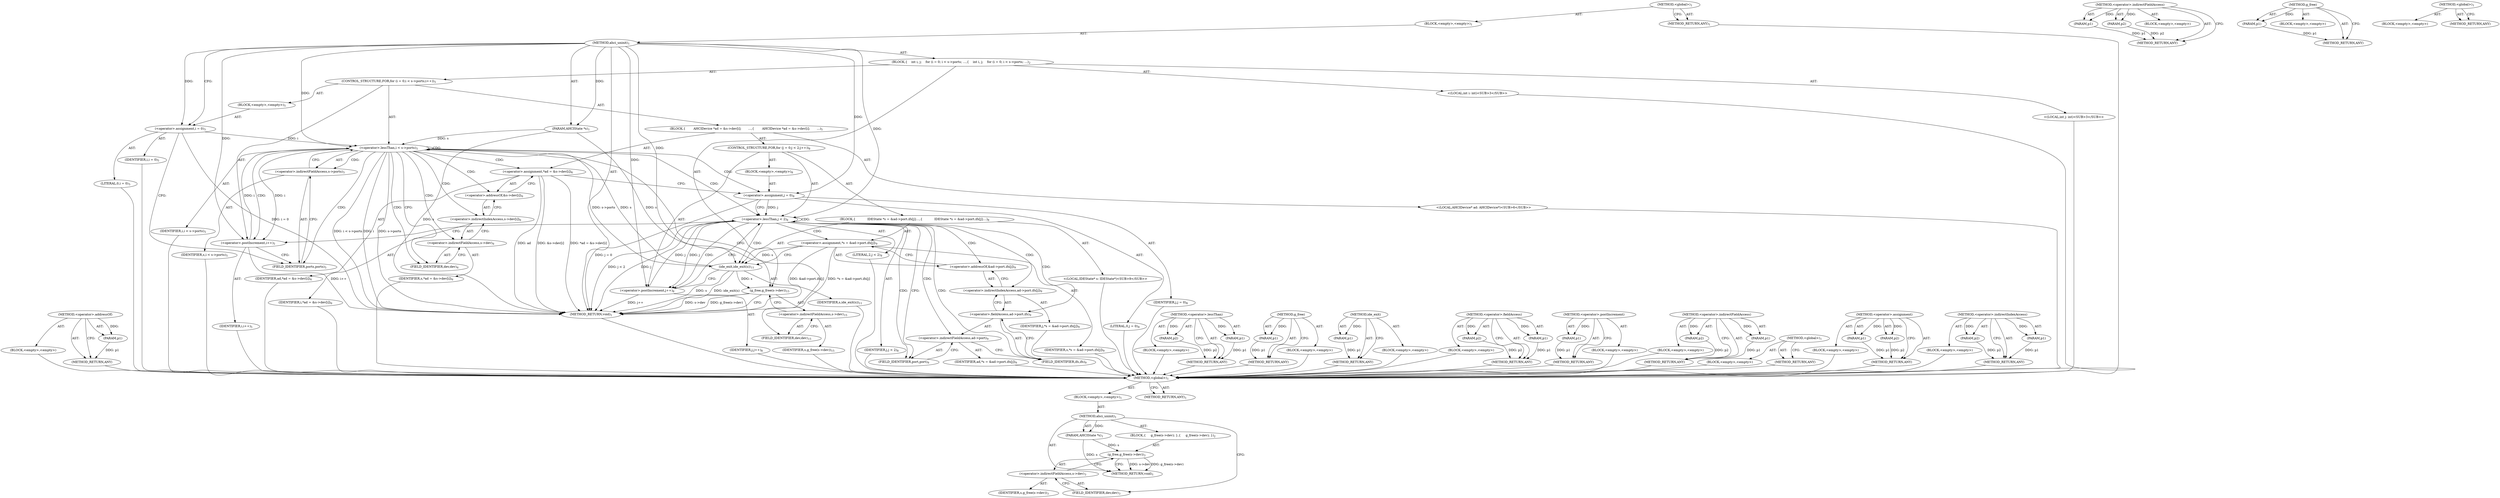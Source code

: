 digraph "&lt;operator&gt;.indirectIndexAccess" {
vulnerable_6 [label=<(METHOD,&lt;global&gt;)<SUB>1</SUB>>];
vulnerable_7 [label=<(BLOCK,&lt;empty&gt;,&lt;empty&gt;)<SUB>1</SUB>>];
vulnerable_8 [label=<(METHOD,ahci_uninit)<SUB>1</SUB>>];
vulnerable_9 [label=<(PARAM,AHCIState *s)<SUB>1</SUB>>];
vulnerable_10 [label=<(BLOCK,{
     g_free(s-&gt;dev);
 },{
     g_free(s-&gt;dev);
 })<SUB>2</SUB>>];
vulnerable_11 [label=<(g_free,g_free(s-&gt;dev))<SUB>3</SUB>>];
vulnerable_12 [label=<(&lt;operator&gt;.indirectFieldAccess,s-&gt;dev)<SUB>3</SUB>>];
vulnerable_13 [label=<(IDENTIFIER,s,g_free(s-&gt;dev))<SUB>3</SUB>>];
vulnerable_14 [label=<(FIELD_IDENTIFIER,dev,dev)<SUB>3</SUB>>];
vulnerable_15 [label=<(METHOD_RETURN,void)<SUB>1</SUB>>];
vulnerable_17 [label=<(METHOD_RETURN,ANY)<SUB>1</SUB>>];
vulnerable_36 [label=<(METHOD,&lt;operator&gt;.indirectFieldAccess)>];
vulnerable_37 [label=<(PARAM,p1)>];
vulnerable_38 [label=<(PARAM,p2)>];
vulnerable_39 [label=<(BLOCK,&lt;empty&gt;,&lt;empty&gt;)>];
vulnerable_40 [label=<(METHOD_RETURN,ANY)>];
vulnerable_32 [label=<(METHOD,g_free)>];
vulnerable_33 [label=<(PARAM,p1)>];
vulnerable_34 [label=<(BLOCK,&lt;empty&gt;,&lt;empty&gt;)>];
vulnerable_35 [label=<(METHOD_RETURN,ANY)>];
vulnerable_26 [label=<(METHOD,&lt;global&gt;)<SUB>1</SUB>>];
vulnerable_27 [label=<(BLOCK,&lt;empty&gt;,&lt;empty&gt;)>];
vulnerable_28 [label=<(METHOD_RETURN,ANY)>];
fixed_105 [label=<(METHOD,&lt;operator&gt;.addressOf)>];
fixed_106 [label=<(PARAM,p1)>];
fixed_107 [label=<(BLOCK,&lt;empty&gt;,&lt;empty&gt;)>];
fixed_108 [label=<(METHOD_RETURN,ANY)>];
fixed_6 [label=<(METHOD,&lt;global&gt;)<SUB>1</SUB>>];
fixed_7 [label=<(BLOCK,&lt;empty&gt;,&lt;empty&gt;)<SUB>1</SUB>>];
fixed_8 [label=<(METHOD,ahci_uninit)<SUB>1</SUB>>];
fixed_9 [label=<(PARAM,AHCIState *s)<SUB>1</SUB>>];
fixed_10 [label=<(BLOCK,{
    int i, j;

    for (i = 0; i &lt; s-&gt;ports; ...,{
    int i, j;

    for (i = 0; i &lt; s-&gt;ports; ...)<SUB>2</SUB>>];
fixed_11 [label="<(LOCAL,int i: int)<SUB>3</SUB>>"];
fixed_12 [label="<(LOCAL,int j: int)<SUB>3</SUB>>"];
fixed_13 [label=<(CONTROL_STRUCTURE,FOR,for (i = 0;i &lt; s-&gt;ports;i++))<SUB>5</SUB>>];
fixed_14 [label=<(BLOCK,&lt;empty&gt;,&lt;empty&gt;)<SUB>5</SUB>>];
fixed_15 [label=<(&lt;operator&gt;.assignment,i = 0)<SUB>5</SUB>>];
fixed_16 [label=<(IDENTIFIER,i,i = 0)<SUB>5</SUB>>];
fixed_17 [label=<(LITERAL,0,i = 0)<SUB>5</SUB>>];
fixed_18 [label=<(&lt;operator&gt;.lessThan,i &lt; s-&gt;ports)<SUB>5</SUB>>];
fixed_19 [label=<(IDENTIFIER,i,i &lt; s-&gt;ports)<SUB>5</SUB>>];
fixed_20 [label=<(&lt;operator&gt;.indirectFieldAccess,s-&gt;ports)<SUB>5</SUB>>];
fixed_21 [label=<(IDENTIFIER,s,i &lt; s-&gt;ports)<SUB>5</SUB>>];
fixed_22 [label=<(FIELD_IDENTIFIER,ports,ports)<SUB>5</SUB>>];
fixed_23 [label=<(&lt;operator&gt;.postIncrement,i++)<SUB>5</SUB>>];
fixed_24 [label=<(IDENTIFIER,i,i++)<SUB>5</SUB>>];
fixed_25 [label=<(BLOCK,{
        AHCIDevice *ad = &amp;s-&gt;dev[i];

       ...,{
        AHCIDevice *ad = &amp;s-&gt;dev[i];

       ...)<SUB>5</SUB>>];
fixed_26 [label="<(LOCAL,AHCIDevice* ad: AHCIDevice*)<SUB>6</SUB>>"];
fixed_27 [label=<(&lt;operator&gt;.assignment,*ad = &amp;s-&gt;dev[i])<SUB>6</SUB>>];
fixed_28 [label=<(IDENTIFIER,ad,*ad = &amp;s-&gt;dev[i])<SUB>6</SUB>>];
fixed_29 [label=<(&lt;operator&gt;.addressOf,&amp;s-&gt;dev[i])<SUB>6</SUB>>];
fixed_30 [label=<(&lt;operator&gt;.indirectIndexAccess,s-&gt;dev[i])<SUB>6</SUB>>];
fixed_31 [label=<(&lt;operator&gt;.indirectFieldAccess,s-&gt;dev)<SUB>6</SUB>>];
fixed_32 [label=<(IDENTIFIER,s,*ad = &amp;s-&gt;dev[i])<SUB>6</SUB>>];
fixed_33 [label=<(FIELD_IDENTIFIER,dev,dev)<SUB>6</SUB>>];
fixed_34 [label=<(IDENTIFIER,i,*ad = &amp;s-&gt;dev[i])<SUB>6</SUB>>];
fixed_35 [label=<(CONTROL_STRUCTURE,FOR,for (j = 0;j &lt; 2;j++))<SUB>8</SUB>>];
fixed_36 [label=<(BLOCK,&lt;empty&gt;,&lt;empty&gt;)<SUB>8</SUB>>];
fixed_37 [label=<(&lt;operator&gt;.assignment,j = 0)<SUB>8</SUB>>];
fixed_38 [label=<(IDENTIFIER,j,j = 0)<SUB>8</SUB>>];
fixed_39 [label=<(LITERAL,0,j = 0)<SUB>8</SUB>>];
fixed_40 [label=<(&lt;operator&gt;.lessThan,j &lt; 2)<SUB>8</SUB>>];
fixed_41 [label=<(IDENTIFIER,j,j &lt; 2)<SUB>8</SUB>>];
fixed_42 [label=<(LITERAL,2,j &lt; 2)<SUB>8</SUB>>];
fixed_43 [label=<(&lt;operator&gt;.postIncrement,j++)<SUB>8</SUB>>];
fixed_44 [label=<(IDENTIFIER,j,j++)<SUB>8</SUB>>];
fixed_45 [label=<(BLOCK,{
            IDEState *s = &amp;ad-&gt;port.ifs[j];

...,{
            IDEState *s = &amp;ad-&gt;port.ifs[j];

...)<SUB>8</SUB>>];
fixed_46 [label="<(LOCAL,IDEState* s: IDEState*)<SUB>9</SUB>>"];
fixed_47 [label=<(&lt;operator&gt;.assignment,*s = &amp;ad-&gt;port.ifs[j])<SUB>9</SUB>>];
fixed_48 [label=<(IDENTIFIER,s,*s = &amp;ad-&gt;port.ifs[j])<SUB>9</SUB>>];
fixed_49 [label=<(&lt;operator&gt;.addressOf,&amp;ad-&gt;port.ifs[j])<SUB>9</SUB>>];
fixed_50 [label=<(&lt;operator&gt;.indirectIndexAccess,ad-&gt;port.ifs[j])<SUB>9</SUB>>];
fixed_51 [label=<(&lt;operator&gt;.fieldAccess,ad-&gt;port.ifs)<SUB>9</SUB>>];
fixed_52 [label=<(&lt;operator&gt;.indirectFieldAccess,ad-&gt;port)<SUB>9</SUB>>];
fixed_53 [label=<(IDENTIFIER,ad,*s = &amp;ad-&gt;port.ifs[j])<SUB>9</SUB>>];
fixed_54 [label=<(FIELD_IDENTIFIER,port,port)<SUB>9</SUB>>];
fixed_55 [label=<(FIELD_IDENTIFIER,ifs,ifs)<SUB>9</SUB>>];
fixed_56 [label=<(IDENTIFIER,j,*s = &amp;ad-&gt;port.ifs[j])<SUB>9</SUB>>];
fixed_57 [label=<(ide_exit,ide_exit(s))<SUB>11</SUB>>];
fixed_58 [label=<(IDENTIFIER,s,ide_exit(s))<SUB>11</SUB>>];
fixed_59 [label=<(g_free,g_free(s-&gt;dev))<SUB>15</SUB>>];
fixed_60 [label=<(&lt;operator&gt;.indirectFieldAccess,s-&gt;dev)<SUB>15</SUB>>];
fixed_61 [label=<(IDENTIFIER,s,g_free(s-&gt;dev))<SUB>15</SUB>>];
fixed_62 [label=<(FIELD_IDENTIFIER,dev,dev)<SUB>15</SUB>>];
fixed_63 [label=<(METHOD_RETURN,void)<SUB>1</SUB>>];
fixed_65 [label=<(METHOD_RETURN,ANY)<SUB>1</SUB>>];
fixed_91 [label=<(METHOD,&lt;operator&gt;.lessThan)>];
fixed_92 [label=<(PARAM,p1)>];
fixed_93 [label=<(PARAM,p2)>];
fixed_94 [label=<(BLOCK,&lt;empty&gt;,&lt;empty&gt;)>];
fixed_95 [label=<(METHOD_RETURN,ANY)>];
fixed_123 [label=<(METHOD,g_free)>];
fixed_124 [label=<(PARAM,p1)>];
fixed_125 [label=<(BLOCK,&lt;empty&gt;,&lt;empty&gt;)>];
fixed_126 [label=<(METHOD_RETURN,ANY)>];
fixed_119 [label=<(METHOD,ide_exit)>];
fixed_120 [label=<(PARAM,p1)>];
fixed_121 [label=<(BLOCK,&lt;empty&gt;,&lt;empty&gt;)>];
fixed_122 [label=<(METHOD_RETURN,ANY)>];
fixed_114 [label=<(METHOD,&lt;operator&gt;.fieldAccess)>];
fixed_115 [label=<(PARAM,p1)>];
fixed_116 [label=<(PARAM,p2)>];
fixed_117 [label=<(BLOCK,&lt;empty&gt;,&lt;empty&gt;)>];
fixed_118 [label=<(METHOD_RETURN,ANY)>];
fixed_101 [label=<(METHOD,&lt;operator&gt;.postIncrement)>];
fixed_102 [label=<(PARAM,p1)>];
fixed_103 [label=<(BLOCK,&lt;empty&gt;,&lt;empty&gt;)>];
fixed_104 [label=<(METHOD_RETURN,ANY)>];
fixed_96 [label=<(METHOD,&lt;operator&gt;.indirectFieldAccess)>];
fixed_97 [label=<(PARAM,p1)>];
fixed_98 [label=<(PARAM,p2)>];
fixed_99 [label=<(BLOCK,&lt;empty&gt;,&lt;empty&gt;)>];
fixed_100 [label=<(METHOD_RETURN,ANY)>];
fixed_86 [label=<(METHOD,&lt;operator&gt;.assignment)>];
fixed_87 [label=<(PARAM,p1)>];
fixed_88 [label=<(PARAM,p2)>];
fixed_89 [label=<(BLOCK,&lt;empty&gt;,&lt;empty&gt;)>];
fixed_90 [label=<(METHOD_RETURN,ANY)>];
fixed_80 [label=<(METHOD,&lt;global&gt;)<SUB>1</SUB>>];
fixed_81 [label=<(BLOCK,&lt;empty&gt;,&lt;empty&gt;)>];
fixed_82 [label=<(METHOD_RETURN,ANY)>];
fixed_109 [label=<(METHOD,&lt;operator&gt;.indirectIndexAccess)>];
fixed_110 [label=<(PARAM,p1)>];
fixed_111 [label=<(PARAM,p2)>];
fixed_112 [label=<(BLOCK,&lt;empty&gt;,&lt;empty&gt;)>];
fixed_113 [label=<(METHOD_RETURN,ANY)>];
vulnerable_6 -> vulnerable_7  [key=0, label="AST: "];
vulnerable_6 -> vulnerable_17  [key=0, label="AST: "];
vulnerable_6 -> vulnerable_17  [key=1, label="CFG: "];
vulnerable_7 -> vulnerable_8  [key=0, label="AST: "];
vulnerable_8 -> vulnerable_9  [key=0, label="AST: "];
vulnerable_8 -> vulnerable_9  [key=1, label="DDG: "];
vulnerable_8 -> vulnerable_10  [key=0, label="AST: "];
vulnerable_8 -> vulnerable_15  [key=0, label="AST: "];
vulnerable_8 -> vulnerable_14  [key=0, label="CFG: "];
vulnerable_9 -> vulnerable_15  [key=0, label="DDG: s"];
vulnerable_9 -> vulnerable_11  [key=0, label="DDG: s"];
vulnerable_10 -> vulnerable_11  [key=0, label="AST: "];
vulnerable_11 -> vulnerable_12  [key=0, label="AST: "];
vulnerable_11 -> vulnerable_15  [key=0, label="CFG: "];
vulnerable_11 -> vulnerable_15  [key=1, label="DDG: s-&gt;dev"];
vulnerable_11 -> vulnerable_15  [key=2, label="DDG: g_free(s-&gt;dev)"];
vulnerable_12 -> vulnerable_13  [key=0, label="AST: "];
vulnerable_12 -> vulnerable_14  [key=0, label="AST: "];
vulnerable_12 -> vulnerable_11  [key=0, label="CFG: "];
vulnerable_14 -> vulnerable_12  [key=0, label="CFG: "];
vulnerable_36 -> vulnerable_37  [key=0, label="AST: "];
vulnerable_36 -> vulnerable_37  [key=1, label="DDG: "];
vulnerable_36 -> vulnerable_39  [key=0, label="AST: "];
vulnerable_36 -> vulnerable_38  [key=0, label="AST: "];
vulnerable_36 -> vulnerable_38  [key=1, label="DDG: "];
vulnerable_36 -> vulnerable_40  [key=0, label="AST: "];
vulnerable_36 -> vulnerable_40  [key=1, label="CFG: "];
vulnerable_37 -> vulnerable_40  [key=0, label="DDG: p1"];
vulnerable_38 -> vulnerable_40  [key=0, label="DDG: p2"];
vulnerable_32 -> vulnerable_33  [key=0, label="AST: "];
vulnerable_32 -> vulnerable_33  [key=1, label="DDG: "];
vulnerable_32 -> vulnerable_34  [key=0, label="AST: "];
vulnerable_32 -> vulnerable_35  [key=0, label="AST: "];
vulnerable_32 -> vulnerable_35  [key=1, label="CFG: "];
vulnerable_33 -> vulnerable_35  [key=0, label="DDG: p1"];
vulnerable_26 -> vulnerable_27  [key=0, label="AST: "];
vulnerable_26 -> vulnerable_28  [key=0, label="AST: "];
vulnerable_26 -> vulnerable_28  [key=1, label="CFG: "];
fixed_105 -> fixed_106  [key=0, label="AST: "];
fixed_105 -> fixed_106  [key=1, label="DDG: "];
fixed_105 -> fixed_107  [key=0, label="AST: "];
fixed_105 -> fixed_108  [key=0, label="AST: "];
fixed_105 -> fixed_108  [key=1, label="CFG: "];
fixed_106 -> fixed_108  [key=0, label="DDG: p1"];
fixed_107 -> vulnerable_6  [key=0];
fixed_108 -> vulnerable_6  [key=0];
fixed_6 -> fixed_7  [key=0, label="AST: "];
fixed_6 -> fixed_65  [key=0, label="AST: "];
fixed_6 -> fixed_65  [key=1, label="CFG: "];
fixed_7 -> fixed_8  [key=0, label="AST: "];
fixed_8 -> fixed_9  [key=0, label="AST: "];
fixed_8 -> fixed_9  [key=1, label="DDG: "];
fixed_8 -> fixed_10  [key=0, label="AST: "];
fixed_8 -> fixed_63  [key=0, label="AST: "];
fixed_8 -> fixed_15  [key=0, label="CFG: "];
fixed_8 -> fixed_15  [key=1, label="DDG: "];
fixed_8 -> fixed_18  [key=0, label="DDG: "];
fixed_8 -> fixed_23  [key=0, label="DDG: "];
fixed_8 -> fixed_37  [key=0, label="DDG: "];
fixed_8 -> fixed_40  [key=0, label="DDG: "];
fixed_8 -> fixed_43  [key=0, label="DDG: "];
fixed_8 -> fixed_57  [key=0, label="DDG: "];
fixed_9 -> fixed_63  [key=0, label="DDG: s"];
fixed_9 -> fixed_59  [key=0, label="DDG: s"];
fixed_9 -> fixed_18  [key=0, label="DDG: s"];
fixed_10 -> fixed_11  [key=0, label="AST: "];
fixed_10 -> fixed_12  [key=0, label="AST: "];
fixed_10 -> fixed_13  [key=0, label="AST: "];
fixed_10 -> fixed_59  [key=0, label="AST: "];
fixed_11 -> vulnerable_6  [key=0];
fixed_12 -> vulnerable_6  [key=0];
fixed_13 -> fixed_14  [key=0, label="AST: "];
fixed_13 -> fixed_18  [key=0, label="AST: "];
fixed_13 -> fixed_23  [key=0, label="AST: "];
fixed_13 -> fixed_25  [key=0, label="AST: "];
fixed_14 -> fixed_15  [key=0, label="AST: "];
fixed_15 -> fixed_16  [key=0, label="AST: "];
fixed_15 -> fixed_17  [key=0, label="AST: "];
fixed_15 -> fixed_22  [key=0, label="CFG: "];
fixed_15 -> fixed_63  [key=0, label="DDG: i = 0"];
fixed_15 -> fixed_18  [key=0, label="DDG: i"];
fixed_16 -> vulnerable_6  [key=0];
fixed_17 -> vulnerable_6  [key=0];
fixed_18 -> fixed_19  [key=0, label="AST: "];
fixed_18 -> fixed_20  [key=0, label="AST: "];
fixed_18 -> fixed_20  [key=1, label="CDG: "];
fixed_18 -> fixed_33  [key=0, label="CFG: "];
fixed_18 -> fixed_33  [key=1, label="CDG: "];
fixed_18 -> fixed_62  [key=0, label="CFG: "];
fixed_18 -> fixed_63  [key=0, label="DDG: i"];
fixed_18 -> fixed_63  [key=1, label="DDG: s-&gt;ports"];
fixed_18 -> fixed_63  [key=2, label="DDG: i &lt; s-&gt;ports"];
fixed_18 -> fixed_23  [key=0, label="DDG: i"];
fixed_18 -> fixed_23  [key=1, label="CDG: "];
fixed_18 -> fixed_57  [key=0, label="DDG: s-&gt;ports"];
fixed_18 -> fixed_30  [key=0, label="CDG: "];
fixed_18 -> fixed_37  [key=0, label="CDG: "];
fixed_18 -> fixed_22  [key=0, label="CDG: "];
fixed_18 -> fixed_27  [key=0, label="CDG: "];
fixed_18 -> fixed_40  [key=0, label="CDG: "];
fixed_18 -> fixed_29  [key=0, label="CDG: "];
fixed_18 -> fixed_18  [key=0, label="CDG: "];
fixed_18 -> fixed_31  [key=0, label="CDG: "];
fixed_19 -> vulnerable_6  [key=0];
fixed_20 -> fixed_21  [key=0, label="AST: "];
fixed_20 -> fixed_22  [key=0, label="AST: "];
fixed_20 -> fixed_18  [key=0, label="CFG: "];
fixed_21 -> vulnerable_6  [key=0];
fixed_22 -> fixed_20  [key=0, label="CFG: "];
fixed_23 -> fixed_24  [key=0, label="AST: "];
fixed_23 -> fixed_22  [key=0, label="CFG: "];
fixed_23 -> fixed_63  [key=0, label="DDG: i++"];
fixed_23 -> fixed_18  [key=0, label="DDG: i"];
fixed_24 -> vulnerable_6  [key=0];
fixed_25 -> fixed_26  [key=0, label="AST: "];
fixed_25 -> fixed_27  [key=0, label="AST: "];
fixed_25 -> fixed_35  [key=0, label="AST: "];
fixed_26 -> vulnerable_6  [key=0];
fixed_27 -> fixed_28  [key=0, label="AST: "];
fixed_27 -> fixed_29  [key=0, label="AST: "];
fixed_27 -> fixed_37  [key=0, label="CFG: "];
fixed_27 -> fixed_63  [key=0, label="DDG: ad"];
fixed_27 -> fixed_63  [key=1, label="DDG: &amp;s-&gt;dev[i]"];
fixed_27 -> fixed_63  [key=2, label="DDG: *ad = &amp;s-&gt;dev[i]"];
fixed_28 -> vulnerable_6  [key=0];
fixed_29 -> fixed_30  [key=0, label="AST: "];
fixed_29 -> fixed_27  [key=0, label="CFG: "];
fixed_30 -> fixed_31  [key=0, label="AST: "];
fixed_30 -> fixed_34  [key=0, label="AST: "];
fixed_30 -> fixed_29  [key=0, label="CFG: "];
fixed_31 -> fixed_32  [key=0, label="AST: "];
fixed_31 -> fixed_33  [key=0, label="AST: "];
fixed_31 -> fixed_30  [key=0, label="CFG: "];
fixed_32 -> vulnerable_6  [key=0];
fixed_33 -> fixed_31  [key=0, label="CFG: "];
fixed_34 -> vulnerable_6  [key=0];
fixed_35 -> fixed_36  [key=0, label="AST: "];
fixed_35 -> fixed_40  [key=0, label="AST: "];
fixed_35 -> fixed_43  [key=0, label="AST: "];
fixed_35 -> fixed_45  [key=0, label="AST: "];
fixed_36 -> fixed_37  [key=0, label="AST: "];
fixed_37 -> fixed_38  [key=0, label="AST: "];
fixed_37 -> fixed_39  [key=0, label="AST: "];
fixed_37 -> fixed_40  [key=0, label="CFG: "];
fixed_37 -> fixed_40  [key=1, label="DDG: j"];
fixed_37 -> fixed_63  [key=0, label="DDG: j = 0"];
fixed_38 -> vulnerable_6  [key=0];
fixed_39 -> vulnerable_6  [key=0];
fixed_40 -> fixed_41  [key=0, label="AST: "];
fixed_40 -> fixed_42  [key=0, label="AST: "];
fixed_40 -> fixed_54  [key=0, label="CFG: "];
fixed_40 -> fixed_54  [key=1, label="CDG: "];
fixed_40 -> fixed_23  [key=0, label="CFG: "];
fixed_40 -> fixed_63  [key=0, label="DDG: j"];
fixed_40 -> fixed_63  [key=1, label="DDG: j &lt; 2"];
fixed_40 -> fixed_43  [key=0, label="DDG: j"];
fixed_40 -> fixed_43  [key=1, label="CDG: "];
fixed_40 -> fixed_47  [key=0, label="CDG: "];
fixed_40 -> fixed_49  [key=0, label="CDG: "];
fixed_40 -> fixed_51  [key=0, label="CDG: "];
fixed_40 -> fixed_57  [key=0, label="CDG: "];
fixed_40 -> fixed_52  [key=0, label="CDG: "];
fixed_40 -> fixed_40  [key=0, label="CDG: "];
fixed_40 -> fixed_50  [key=0, label="CDG: "];
fixed_40 -> fixed_55  [key=0, label="CDG: "];
fixed_41 -> vulnerable_6  [key=0];
fixed_42 -> vulnerable_6  [key=0];
fixed_43 -> fixed_44  [key=0, label="AST: "];
fixed_43 -> fixed_40  [key=0, label="CFG: "];
fixed_43 -> fixed_40  [key=1, label="DDG: j"];
fixed_43 -> fixed_63  [key=0, label="DDG: j++"];
fixed_44 -> vulnerable_6  [key=0];
fixed_45 -> fixed_46  [key=0, label="AST: "];
fixed_45 -> fixed_47  [key=0, label="AST: "];
fixed_45 -> fixed_57  [key=0, label="AST: "];
fixed_46 -> vulnerable_6  [key=0];
fixed_47 -> fixed_48  [key=0, label="AST: "];
fixed_47 -> fixed_49  [key=0, label="AST: "];
fixed_47 -> fixed_57  [key=0, label="CFG: "];
fixed_47 -> fixed_57  [key=1, label="DDG: s"];
fixed_47 -> fixed_63  [key=0, label="DDG: &amp;ad-&gt;port.ifs[j]"];
fixed_47 -> fixed_63  [key=1, label="DDG: *s = &amp;ad-&gt;port.ifs[j]"];
fixed_48 -> vulnerable_6  [key=0];
fixed_49 -> fixed_50  [key=0, label="AST: "];
fixed_49 -> fixed_47  [key=0, label="CFG: "];
fixed_50 -> fixed_51  [key=0, label="AST: "];
fixed_50 -> fixed_56  [key=0, label="AST: "];
fixed_50 -> fixed_49  [key=0, label="CFG: "];
fixed_51 -> fixed_52  [key=0, label="AST: "];
fixed_51 -> fixed_55  [key=0, label="AST: "];
fixed_51 -> fixed_50  [key=0, label="CFG: "];
fixed_52 -> fixed_53  [key=0, label="AST: "];
fixed_52 -> fixed_54  [key=0, label="AST: "];
fixed_52 -> fixed_55  [key=0, label="CFG: "];
fixed_53 -> vulnerable_6  [key=0];
fixed_54 -> fixed_52  [key=0, label="CFG: "];
fixed_55 -> fixed_51  [key=0, label="CFG: "];
fixed_56 -> vulnerable_6  [key=0];
fixed_57 -> fixed_58  [key=0, label="AST: "];
fixed_57 -> fixed_43  [key=0, label="CFG: "];
fixed_57 -> fixed_63  [key=0, label="DDG: s"];
fixed_57 -> fixed_63  [key=1, label="DDG: ide_exit(s)"];
fixed_57 -> fixed_59  [key=0, label="DDG: s"];
fixed_57 -> fixed_18  [key=0, label="DDG: s"];
fixed_58 -> vulnerable_6  [key=0];
fixed_59 -> fixed_60  [key=0, label="AST: "];
fixed_59 -> fixed_63  [key=0, label="CFG: "];
fixed_59 -> fixed_63  [key=1, label="DDG: s-&gt;dev"];
fixed_59 -> fixed_63  [key=2, label="DDG: g_free(s-&gt;dev)"];
fixed_60 -> fixed_61  [key=0, label="AST: "];
fixed_60 -> fixed_62  [key=0, label="AST: "];
fixed_60 -> fixed_59  [key=0, label="CFG: "];
fixed_61 -> vulnerable_6  [key=0];
fixed_62 -> fixed_60  [key=0, label="CFG: "];
fixed_63 -> vulnerable_6  [key=0];
fixed_65 -> vulnerable_6  [key=0];
fixed_91 -> fixed_92  [key=0, label="AST: "];
fixed_91 -> fixed_92  [key=1, label="DDG: "];
fixed_91 -> fixed_94  [key=0, label="AST: "];
fixed_91 -> fixed_93  [key=0, label="AST: "];
fixed_91 -> fixed_93  [key=1, label="DDG: "];
fixed_91 -> fixed_95  [key=0, label="AST: "];
fixed_91 -> fixed_95  [key=1, label="CFG: "];
fixed_92 -> fixed_95  [key=0, label="DDG: p1"];
fixed_93 -> fixed_95  [key=0, label="DDG: p2"];
fixed_94 -> vulnerable_6  [key=0];
fixed_95 -> vulnerable_6  [key=0];
fixed_123 -> fixed_124  [key=0, label="AST: "];
fixed_123 -> fixed_124  [key=1, label="DDG: "];
fixed_123 -> fixed_125  [key=0, label="AST: "];
fixed_123 -> fixed_126  [key=0, label="AST: "];
fixed_123 -> fixed_126  [key=1, label="CFG: "];
fixed_124 -> fixed_126  [key=0, label="DDG: p1"];
fixed_125 -> vulnerable_6  [key=0];
fixed_126 -> vulnerable_6  [key=0];
fixed_119 -> fixed_120  [key=0, label="AST: "];
fixed_119 -> fixed_120  [key=1, label="DDG: "];
fixed_119 -> fixed_121  [key=0, label="AST: "];
fixed_119 -> fixed_122  [key=0, label="AST: "];
fixed_119 -> fixed_122  [key=1, label="CFG: "];
fixed_120 -> fixed_122  [key=0, label="DDG: p1"];
fixed_121 -> vulnerable_6  [key=0];
fixed_122 -> vulnerable_6  [key=0];
fixed_114 -> fixed_115  [key=0, label="AST: "];
fixed_114 -> fixed_115  [key=1, label="DDG: "];
fixed_114 -> fixed_117  [key=0, label="AST: "];
fixed_114 -> fixed_116  [key=0, label="AST: "];
fixed_114 -> fixed_116  [key=1, label="DDG: "];
fixed_114 -> fixed_118  [key=0, label="AST: "];
fixed_114 -> fixed_118  [key=1, label="CFG: "];
fixed_115 -> fixed_118  [key=0, label="DDG: p1"];
fixed_116 -> fixed_118  [key=0, label="DDG: p2"];
fixed_117 -> vulnerable_6  [key=0];
fixed_118 -> vulnerable_6  [key=0];
fixed_101 -> fixed_102  [key=0, label="AST: "];
fixed_101 -> fixed_102  [key=1, label="DDG: "];
fixed_101 -> fixed_103  [key=0, label="AST: "];
fixed_101 -> fixed_104  [key=0, label="AST: "];
fixed_101 -> fixed_104  [key=1, label="CFG: "];
fixed_102 -> fixed_104  [key=0, label="DDG: p1"];
fixed_103 -> vulnerable_6  [key=0];
fixed_104 -> vulnerable_6  [key=0];
fixed_96 -> fixed_97  [key=0, label="AST: "];
fixed_96 -> fixed_97  [key=1, label="DDG: "];
fixed_96 -> fixed_99  [key=0, label="AST: "];
fixed_96 -> fixed_98  [key=0, label="AST: "];
fixed_96 -> fixed_98  [key=1, label="DDG: "];
fixed_96 -> fixed_100  [key=0, label="AST: "];
fixed_96 -> fixed_100  [key=1, label="CFG: "];
fixed_97 -> fixed_100  [key=0, label="DDG: p1"];
fixed_98 -> fixed_100  [key=0, label="DDG: p2"];
fixed_99 -> vulnerable_6  [key=0];
fixed_100 -> vulnerable_6  [key=0];
fixed_86 -> fixed_87  [key=0, label="AST: "];
fixed_86 -> fixed_87  [key=1, label="DDG: "];
fixed_86 -> fixed_89  [key=0, label="AST: "];
fixed_86 -> fixed_88  [key=0, label="AST: "];
fixed_86 -> fixed_88  [key=1, label="DDG: "];
fixed_86 -> fixed_90  [key=0, label="AST: "];
fixed_86 -> fixed_90  [key=1, label="CFG: "];
fixed_87 -> fixed_90  [key=0, label="DDG: p1"];
fixed_88 -> fixed_90  [key=0, label="DDG: p2"];
fixed_89 -> vulnerable_6  [key=0];
fixed_90 -> vulnerable_6  [key=0];
fixed_80 -> fixed_81  [key=0, label="AST: "];
fixed_80 -> fixed_82  [key=0, label="AST: "];
fixed_80 -> fixed_82  [key=1, label="CFG: "];
fixed_81 -> vulnerable_6  [key=0];
fixed_82 -> vulnerable_6  [key=0];
fixed_109 -> fixed_110  [key=0, label="AST: "];
fixed_109 -> fixed_110  [key=1, label="DDG: "];
fixed_109 -> fixed_112  [key=0, label="AST: "];
fixed_109 -> fixed_111  [key=0, label="AST: "];
fixed_109 -> fixed_111  [key=1, label="DDG: "];
fixed_109 -> fixed_113  [key=0, label="AST: "];
fixed_109 -> fixed_113  [key=1, label="CFG: "];
fixed_110 -> fixed_113  [key=0, label="DDG: p1"];
fixed_111 -> fixed_113  [key=0, label="DDG: p2"];
fixed_112 -> vulnerable_6  [key=0];
fixed_113 -> vulnerable_6  [key=0];
}
